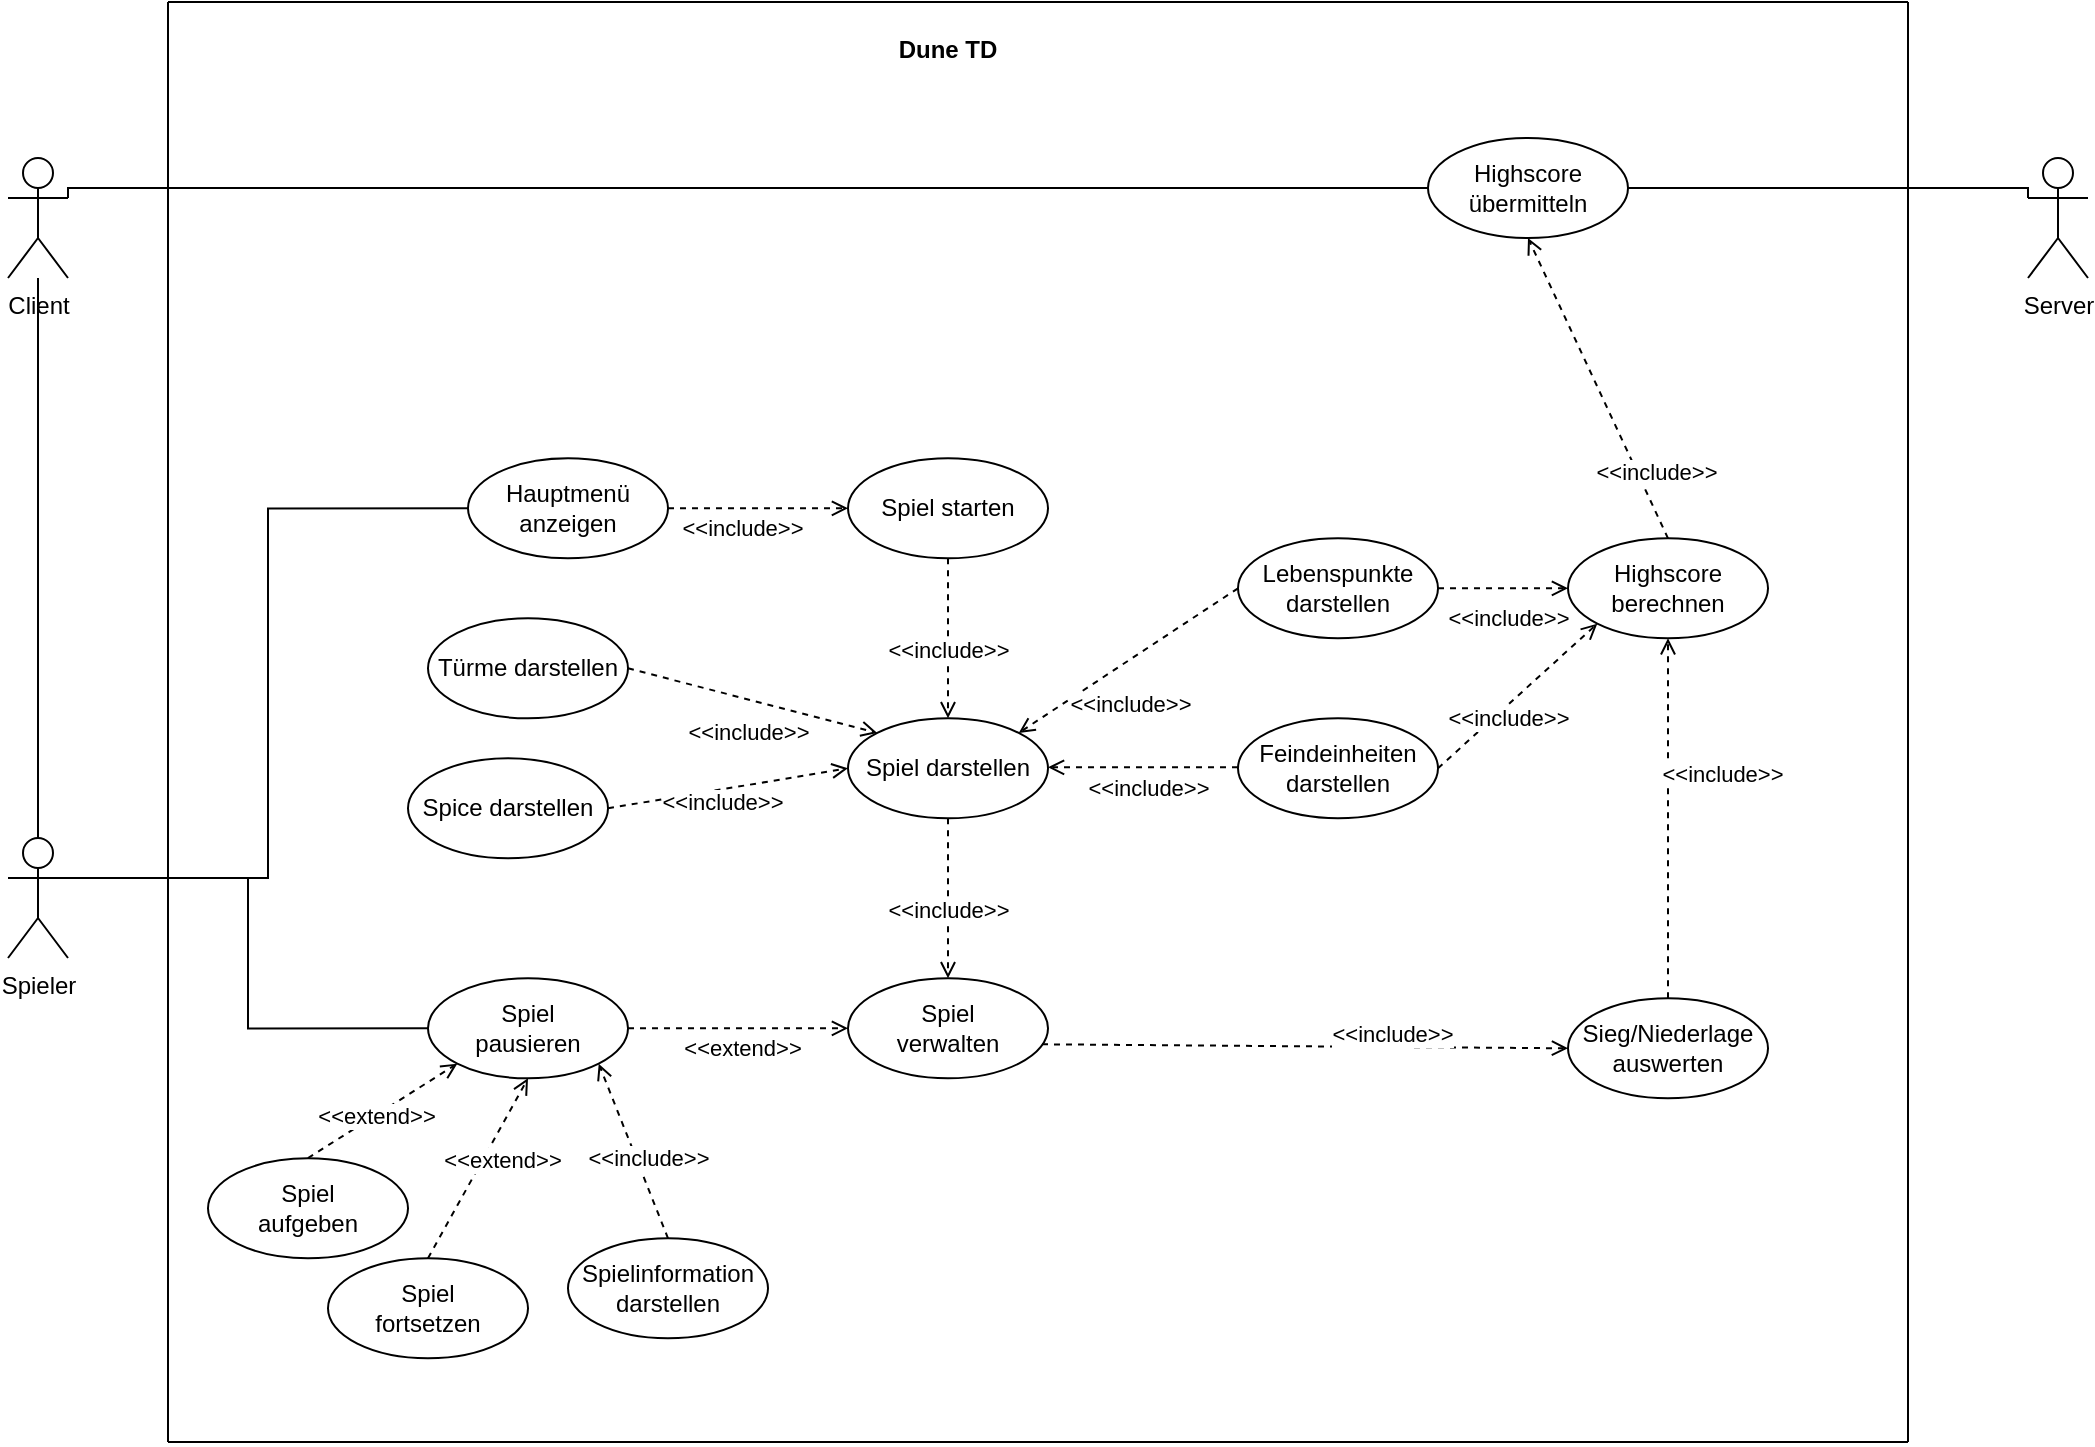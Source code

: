 <mxfile version="15.7.4" type="github">
  <diagram name="Page-1" id="e7e014a7-5840-1c2e-5031-d8a46d1fe8dd">
    <mxGraphModel dx="1422" dy="755" grid="1" gridSize="10" guides="1" tooltips="1" connect="1" arrows="1" fold="1" page="1" pageScale="1" pageWidth="1169" pageHeight="826" background="none" math="0" shadow="0">
      <root>
        <mxCell id="0" />
        <mxCell id="1" parent="0" />
        <mxCell id="jkCZveZD26y1BfdMxYiz-46" value="Server" style="shape=umlActor;verticalLabelPosition=bottom;verticalAlign=top;html=1;" parent="1" vertex="1">
          <mxGeometry x="1050" y="118" width="30" height="60" as="geometry" />
        </mxCell>
        <mxCell id="jkCZveZD26y1BfdMxYiz-101" style="edgeStyle=orthogonalEdgeStyle;rounded=0;orthogonalLoop=1;jettySize=auto;html=1;exitX=1;exitY=0.333;exitDx=0;exitDy=0;exitPerimeter=0;entryX=0;entryY=0.5;entryDx=0;entryDy=0;endArrow=none;endFill=0;" parent="1" source="jkCZveZD26y1BfdMxYiz-47" target="jkCZveZD26y1BfdMxYiz-100" edge="1">
          <mxGeometry relative="1" as="geometry">
            <Array as="points">
              <mxPoint x="70" y="133" />
            </Array>
          </mxGeometry>
        </mxCell>
        <mxCell id="jkCZveZD26y1BfdMxYiz-47" value="&lt;div&gt;Client&lt;/div&gt;&lt;div&gt;&lt;br&gt;&lt;/div&gt;" style="shape=umlActor;verticalLabelPosition=bottom;verticalAlign=top;html=1;" parent="1" vertex="1">
          <mxGeometry x="40" y="118" width="30" height="60" as="geometry" />
        </mxCell>
        <mxCell id="jkCZveZD26y1BfdMxYiz-57" style="edgeStyle=orthogonalEdgeStyle;rounded=0;orthogonalLoop=1;jettySize=auto;html=1;exitX=0.5;exitY=0;exitDx=0;exitDy=0;exitPerimeter=0;endArrow=none;endFill=0;" parent="1" source="jkCZveZD26y1BfdMxYiz-48" target="jkCZveZD26y1BfdMxYiz-47" edge="1">
          <mxGeometry relative="1" as="geometry" />
        </mxCell>
        <mxCell id="jkCZveZD26y1BfdMxYiz-58" style="edgeStyle=orthogonalEdgeStyle;rounded=0;orthogonalLoop=1;jettySize=auto;html=1;exitX=1;exitY=0.333;exitDx=0;exitDy=0;exitPerimeter=0;entryX=0;entryY=0.5;entryDx=0;entryDy=0;endArrow=none;endFill=0;" parent="1" source="jkCZveZD26y1BfdMxYiz-48" target="jkCZveZD26y1BfdMxYiz-51" edge="1">
          <mxGeometry relative="1" as="geometry" />
        </mxCell>
        <mxCell id="jkCZveZD26y1BfdMxYiz-83" style="edgeStyle=orthogonalEdgeStyle;rounded=0;orthogonalLoop=1;jettySize=auto;html=1;exitX=1;exitY=0.333;exitDx=0;exitDy=0;exitPerimeter=0;entryX=0;entryY=0.5;entryDx=0;entryDy=0;endArrow=none;endFill=0;" parent="1" source="jkCZveZD26y1BfdMxYiz-48" target="jkCZveZD26y1BfdMxYiz-70" edge="1">
          <mxGeometry relative="1" as="geometry" />
        </mxCell>
        <mxCell id="jkCZveZD26y1BfdMxYiz-48" value="Spieler" style="shape=umlActor;verticalLabelPosition=bottom;verticalAlign=top;html=1;" parent="1" vertex="1">
          <mxGeometry x="40" y="458" width="30" height="60" as="geometry" />
        </mxCell>
        <mxCell id="jkCZveZD26y1BfdMxYiz-49" value="Spiel starten" style="ellipse;whiteSpace=wrap;html=1;" parent="1" vertex="1">
          <mxGeometry x="460" y="268.15" width="100" height="50" as="geometry" />
        </mxCell>
        <mxCell id="jkCZveZD26y1BfdMxYiz-50" value="&lt;div&gt;Spiel&lt;/div&gt;&lt;div&gt;verwalten&lt;br&gt;&lt;/div&gt;" style="ellipse;whiteSpace=wrap;html=1;" parent="1" vertex="1">
          <mxGeometry x="460" y="528.15" width="100" height="50" as="geometry" />
        </mxCell>
        <mxCell id="jkCZveZD26y1BfdMxYiz-51" value="&lt;div&gt;Hauptmenü anzeigen&lt;/div&gt;" style="ellipse;whiteSpace=wrap;html=1;" parent="1" vertex="1">
          <mxGeometry x="270" y="268.15" width="100" height="50" as="geometry" />
        </mxCell>
        <mxCell id="jkCZveZD26y1BfdMxYiz-52" value="Türme darstellen" style="ellipse;whiteSpace=wrap;html=1;" parent="1" vertex="1">
          <mxGeometry x="250" y="348.15" width="100" height="50" as="geometry" />
        </mxCell>
        <mxCell id="jkCZveZD26y1BfdMxYiz-53" value="Spice darstellen" style="ellipse;whiteSpace=wrap;html=1;" parent="1" vertex="1">
          <mxGeometry x="240" y="418.15" width="100" height="50" as="geometry" />
        </mxCell>
        <mxCell id="jkCZveZD26y1BfdMxYiz-54" value="Lebenspunkte darstellen" style="ellipse;whiteSpace=wrap;html=1;" parent="1" vertex="1">
          <mxGeometry x="655" y="308.15" width="100" height="50" as="geometry" />
        </mxCell>
        <mxCell id="jkCZveZD26y1BfdMxYiz-55" value="Spiel darstellen" style="ellipse;whiteSpace=wrap;html=1;" parent="1" vertex="1">
          <mxGeometry x="460" y="398.15" width="100" height="50" as="geometry" />
        </mxCell>
        <mxCell id="jkCZveZD26y1BfdMxYiz-60" value="" style="endArrow=open;html=1;rounded=0;exitX=1;exitY=0.5;exitDx=0;exitDy=0;entryX=0;entryY=0.5;entryDx=0;entryDy=0;dashed=1;endFill=0;" parent="1" source="jkCZveZD26y1BfdMxYiz-51" target="jkCZveZD26y1BfdMxYiz-49" edge="1">
          <mxGeometry width="50" height="50" relative="1" as="geometry">
            <mxPoint x="620" y="318.15" as="sourcePoint" />
            <mxPoint x="670" y="268.15" as="targetPoint" />
          </mxGeometry>
        </mxCell>
        <mxCell id="jkCZveZD26y1BfdMxYiz-61" value="&amp;lt;&amp;lt;include&amp;gt;&amp;gt;" style="edgeLabel;html=1;align=center;verticalAlign=middle;resizable=0;points=[];" parent="jkCZveZD26y1BfdMxYiz-60" vertex="1" connectable="0">
          <mxGeometry x="0.327" relative="1" as="geometry">
            <mxPoint x="-23" y="10" as="offset" />
          </mxGeometry>
        </mxCell>
        <mxCell id="jkCZveZD26y1BfdMxYiz-62" value="" style="endArrow=open;html=1;rounded=0;exitX=0.5;exitY=1;exitDx=0;exitDy=0;entryX=0.5;entryY=0;entryDx=0;entryDy=0;dashed=1;endFill=0;" parent="1" source="jkCZveZD26y1BfdMxYiz-49" target="jkCZveZD26y1BfdMxYiz-55" edge="1">
          <mxGeometry width="50" height="50" relative="1" as="geometry">
            <mxPoint x="360" y="298.15" as="sourcePoint" />
            <mxPoint x="470" y="298.15" as="targetPoint" />
          </mxGeometry>
        </mxCell>
        <mxCell id="jkCZveZD26y1BfdMxYiz-63" value="&amp;lt;&amp;lt;include&amp;gt;&amp;gt;" style="edgeLabel;html=1;align=center;verticalAlign=middle;resizable=0;points=[];" parent="jkCZveZD26y1BfdMxYiz-62" vertex="1" connectable="0">
          <mxGeometry x="0.327" relative="1" as="geometry">
            <mxPoint y="-7" as="offset" />
          </mxGeometry>
        </mxCell>
        <mxCell id="jkCZveZD26y1BfdMxYiz-64" value="" style="endArrow=open;html=1;rounded=0;exitX=1;exitY=0.5;exitDx=0;exitDy=0;entryX=0;entryY=0.5;entryDx=0;entryDy=0;dashed=1;endFill=0;" parent="1" source="jkCZveZD26y1BfdMxYiz-53" target="jkCZveZD26y1BfdMxYiz-55" edge="1">
          <mxGeometry width="50" height="50" relative="1" as="geometry">
            <mxPoint x="350" y="428.15" as="sourcePoint" />
            <mxPoint x="460" y="428.15" as="targetPoint" />
          </mxGeometry>
        </mxCell>
        <mxCell id="jkCZveZD26y1BfdMxYiz-65" value="&amp;lt;&amp;lt;include&amp;gt;&amp;gt;" style="edgeLabel;html=1;align=center;verticalAlign=middle;resizable=0;points=[];" parent="jkCZveZD26y1BfdMxYiz-64" vertex="1" connectable="0">
          <mxGeometry x="0.327" relative="1" as="geometry">
            <mxPoint x="-23" y="10" as="offset" />
          </mxGeometry>
        </mxCell>
        <mxCell id="jkCZveZD26y1BfdMxYiz-66" value="" style="endArrow=open;html=1;rounded=0;exitX=1;exitY=0.5;exitDx=0;exitDy=0;entryX=0;entryY=0;entryDx=0;entryDy=0;dashed=1;endFill=0;" parent="1" source="jkCZveZD26y1BfdMxYiz-52" target="jkCZveZD26y1BfdMxYiz-55" edge="1">
          <mxGeometry width="50" height="50" relative="1" as="geometry">
            <mxPoint x="360" y="357.65" as="sourcePoint" />
            <mxPoint x="470" y="357.65" as="targetPoint" />
          </mxGeometry>
        </mxCell>
        <mxCell id="jkCZveZD26y1BfdMxYiz-67" value="&amp;lt;&amp;lt;include&amp;gt;&amp;gt;" style="edgeLabel;html=1;align=center;verticalAlign=middle;resizable=0;points=[];" parent="jkCZveZD26y1BfdMxYiz-66" vertex="1" connectable="0">
          <mxGeometry x="0.327" relative="1" as="geometry">
            <mxPoint x="-23" y="10" as="offset" />
          </mxGeometry>
        </mxCell>
        <mxCell id="jkCZveZD26y1BfdMxYiz-70" value="&lt;div&gt;Spiel&lt;/div&gt;&lt;div&gt;pausieren&lt;/div&gt;" style="ellipse;whiteSpace=wrap;html=1;" parent="1" vertex="1">
          <mxGeometry x="250" y="528.15" width="100" height="50" as="geometry" />
        </mxCell>
        <mxCell id="jkCZveZD26y1BfdMxYiz-71" value="&lt;div&gt;Sieg/Niederlage&lt;/div&gt;&lt;div&gt;auswerten&lt;br&gt;&lt;/div&gt;" style="ellipse;whiteSpace=wrap;html=1;" parent="1" vertex="1">
          <mxGeometry x="820" y="538.15" width="100" height="50" as="geometry" />
        </mxCell>
        <mxCell id="jkCZveZD26y1BfdMxYiz-72" value="" style="endArrow=open;html=1;rounded=0;exitX=0.5;exitY=1;exitDx=0;exitDy=0;entryX=0.5;entryY=0;entryDx=0;entryDy=0;dashed=1;endFill=0;" parent="1" source="jkCZveZD26y1BfdMxYiz-55" target="jkCZveZD26y1BfdMxYiz-50" edge="1">
          <mxGeometry width="50" height="50" relative="1" as="geometry">
            <mxPoint x="590" y="448.15" as="sourcePoint" />
            <mxPoint x="590" y="528.15" as="targetPoint" />
          </mxGeometry>
        </mxCell>
        <mxCell id="jkCZveZD26y1BfdMxYiz-73" value="&amp;lt;&amp;lt;include&amp;gt;&amp;gt;" style="edgeLabel;html=1;align=center;verticalAlign=middle;resizable=0;points=[];" parent="jkCZveZD26y1BfdMxYiz-72" vertex="1" connectable="0">
          <mxGeometry x="0.327" relative="1" as="geometry">
            <mxPoint y="-7" as="offset" />
          </mxGeometry>
        </mxCell>
        <mxCell id="jkCZveZD26y1BfdMxYiz-74" value="" style="endArrow=open;html=1;rounded=0;exitX=1;exitY=0.5;exitDx=0;exitDy=0;entryX=0;entryY=0.5;entryDx=0;entryDy=0;dashed=1;endFill=0;" parent="1" source="jkCZveZD26y1BfdMxYiz-70" target="jkCZveZD26y1BfdMxYiz-50" edge="1">
          <mxGeometry width="50" height="50" relative="1" as="geometry">
            <mxPoint x="370" y="538.15" as="sourcePoint" />
            <mxPoint x="494.645" y="570.472" as="targetPoint" />
          </mxGeometry>
        </mxCell>
        <mxCell id="jkCZveZD26y1BfdMxYiz-75" value="&amp;lt;&amp;lt;extend&amp;gt;&amp;gt;" style="edgeLabel;html=1;align=center;verticalAlign=middle;resizable=0;points=[];" parent="jkCZveZD26y1BfdMxYiz-74" vertex="1" connectable="0">
          <mxGeometry x="0.327" relative="1" as="geometry">
            <mxPoint x="-16" y="10" as="offset" />
          </mxGeometry>
        </mxCell>
        <mxCell id="jkCZveZD26y1BfdMxYiz-76" value="&lt;div&gt;Spiel&lt;/div&gt;&lt;div&gt;aufgeben&lt;br&gt;&lt;/div&gt;" style="ellipse;whiteSpace=wrap;html=1;" parent="1" vertex="1">
          <mxGeometry x="140" y="618.15" width="100" height="50" as="geometry" />
        </mxCell>
        <mxCell id="jkCZveZD26y1BfdMxYiz-77" value="&lt;div&gt;Spiel&lt;/div&gt;&lt;div&gt;fortsetzen&lt;br&gt;&lt;/div&gt;" style="ellipse;whiteSpace=wrap;html=1;" parent="1" vertex="1">
          <mxGeometry x="200" y="668.15" width="100" height="50" as="geometry" />
        </mxCell>
        <mxCell id="jkCZveZD26y1BfdMxYiz-78" value="" style="endArrow=open;html=1;rounded=0;entryX=0;entryY=1;entryDx=0;entryDy=0;dashed=1;endFill=0;" parent="1" target="jkCZveZD26y1BfdMxYiz-70" edge="1">
          <mxGeometry width="50" height="50" relative="1" as="geometry">
            <mxPoint x="190" y="618" as="sourcePoint" />
            <mxPoint x="220" y="578.15" as="targetPoint" />
          </mxGeometry>
        </mxCell>
        <mxCell id="jkCZveZD26y1BfdMxYiz-79" value="&amp;lt;&amp;lt;extend&amp;gt;&amp;gt;" style="edgeLabel;html=1;align=center;verticalAlign=middle;resizable=0;points=[];" parent="jkCZveZD26y1BfdMxYiz-78" vertex="1" connectable="0">
          <mxGeometry x="0.327" relative="1" as="geometry">
            <mxPoint x="-16" y="10" as="offset" />
          </mxGeometry>
        </mxCell>
        <mxCell id="jkCZveZD26y1BfdMxYiz-80" value="" style="endArrow=open;html=1;rounded=0;exitX=0.5;exitY=0;exitDx=0;exitDy=0;entryX=0.5;entryY=1;entryDx=0;entryDy=0;dashed=1;endFill=0;" parent="1" source="jkCZveZD26y1BfdMxYiz-77" target="jkCZveZD26y1BfdMxYiz-70" edge="1">
          <mxGeometry width="50" height="50" relative="1" as="geometry">
            <mxPoint x="370" y="573.15" as="sourcePoint" />
            <mxPoint x="480" y="573.15" as="targetPoint" />
          </mxGeometry>
        </mxCell>
        <mxCell id="jkCZveZD26y1BfdMxYiz-81" value="&amp;lt;&amp;lt;extend&amp;gt;&amp;gt;" style="edgeLabel;html=1;align=center;verticalAlign=middle;resizable=0;points=[];" parent="jkCZveZD26y1BfdMxYiz-80" vertex="1" connectable="0">
          <mxGeometry x="0.327" relative="1" as="geometry">
            <mxPoint x="3" y="10" as="offset" />
          </mxGeometry>
        </mxCell>
        <mxCell id="jkCZveZD26y1BfdMxYiz-84" value="&lt;div&gt;Spielinformation&lt;/div&gt;&lt;div&gt;darstellen&lt;br&gt;&lt;/div&gt;" style="ellipse;whiteSpace=wrap;html=1;" parent="1" vertex="1">
          <mxGeometry x="320" y="658.15" width="100" height="50" as="geometry" />
        </mxCell>
        <mxCell id="jkCZveZD26y1BfdMxYiz-85" value="" style="endArrow=open;html=1;rounded=0;exitX=0.5;exitY=0;exitDx=0;exitDy=0;entryX=1;entryY=1;entryDx=0;entryDy=0;dashed=1;endFill=0;" parent="1" source="jkCZveZD26y1BfdMxYiz-84" target="jkCZveZD26y1BfdMxYiz-70" edge="1">
          <mxGeometry width="50" height="50" relative="1" as="geometry">
            <mxPoint x="380" y="628.15" as="sourcePoint" />
            <mxPoint x="500" y="608.15" as="targetPoint" />
          </mxGeometry>
        </mxCell>
        <mxCell id="jkCZveZD26y1BfdMxYiz-86" value="&amp;lt;&amp;lt;include&amp;gt;&amp;gt;" style="edgeLabel;html=1;align=center;verticalAlign=middle;resizable=0;points=[];" parent="jkCZveZD26y1BfdMxYiz-85" vertex="1" connectable="0">
          <mxGeometry x="0.327" relative="1" as="geometry">
            <mxPoint x="13" y="18" as="offset" />
          </mxGeometry>
        </mxCell>
        <mxCell id="jkCZveZD26y1BfdMxYiz-87" value="" style="endArrow=open;html=1;rounded=0;exitX=0.97;exitY=0.66;exitDx=0;exitDy=0;entryX=0;entryY=0.5;entryDx=0;entryDy=0;dashed=1;endFill=0;exitPerimeter=0;" parent="1" source="jkCZveZD26y1BfdMxYiz-50" target="jkCZveZD26y1BfdMxYiz-71" edge="1">
          <mxGeometry width="50" height="50" relative="1" as="geometry">
            <mxPoint x="590" y="588.15" as="sourcePoint" />
            <mxPoint x="590" y="668.15" as="targetPoint" />
          </mxGeometry>
        </mxCell>
        <mxCell id="jkCZveZD26y1BfdMxYiz-88" value="&amp;lt;&amp;lt;include&amp;gt;&amp;gt;" style="edgeLabel;html=1;align=center;verticalAlign=middle;resizable=0;points=[];" parent="jkCZveZD26y1BfdMxYiz-87" vertex="1" connectable="0">
          <mxGeometry x="0.327" relative="1" as="geometry">
            <mxPoint y="-7" as="offset" />
          </mxGeometry>
        </mxCell>
        <mxCell id="jkCZveZD26y1BfdMxYiz-89" value="Highscore berechnen" style="ellipse;whiteSpace=wrap;html=1;" parent="1" vertex="1">
          <mxGeometry x="820" y="308.15" width="100" height="50" as="geometry" />
        </mxCell>
        <mxCell id="jkCZveZD26y1BfdMxYiz-90" value="" style="endArrow=open;html=1;rounded=0;entryX=0;entryY=0.5;entryDx=0;entryDy=0;dashed=1;endFill=0;exitX=1;exitY=0.5;exitDx=0;exitDy=0;" parent="1" source="jkCZveZD26y1BfdMxYiz-54" target="jkCZveZD26y1BfdMxYiz-89" edge="1">
          <mxGeometry width="50" height="50" relative="1" as="geometry">
            <mxPoint x="870" y="448.15" as="sourcePoint" />
            <mxPoint x="750" y="468.15" as="targetPoint" />
          </mxGeometry>
        </mxCell>
        <mxCell id="jkCZveZD26y1BfdMxYiz-91" value="&amp;lt;&amp;lt;include&amp;gt;&amp;gt;" style="edgeLabel;html=1;align=center;verticalAlign=middle;resizable=0;points=[];" parent="jkCZveZD26y1BfdMxYiz-90" vertex="1" connectable="0">
          <mxGeometry x="0.327" relative="1" as="geometry">
            <mxPoint x="-8" y="15" as="offset" />
          </mxGeometry>
        </mxCell>
        <mxCell id="jkCZveZD26y1BfdMxYiz-92" value="" style="endArrow=open;html=1;rounded=0;exitX=0.5;exitY=0;exitDx=0;exitDy=0;entryX=0.5;entryY=1;entryDx=0;entryDy=0;dashed=1;endFill=0;" parent="1" source="jkCZveZD26y1BfdMxYiz-71" target="jkCZveZD26y1BfdMxYiz-89" edge="1">
          <mxGeometry width="50" height="50" relative="1" as="geometry">
            <mxPoint x="700" y="423.15" as="sourcePoint" />
            <mxPoint x="580" y="443.15" as="targetPoint" />
          </mxGeometry>
        </mxCell>
        <mxCell id="jkCZveZD26y1BfdMxYiz-93" value="&amp;lt;&amp;lt;include&amp;gt;&amp;gt;" style="edgeLabel;html=1;align=center;verticalAlign=middle;resizable=0;points=[];" parent="jkCZveZD26y1BfdMxYiz-92" vertex="1" connectable="0">
          <mxGeometry x="0.327" relative="1" as="geometry">
            <mxPoint x="27" y="7" as="offset" />
          </mxGeometry>
        </mxCell>
        <mxCell id="jkCZveZD26y1BfdMxYiz-94" value="Feindeinheiten darstellen" style="ellipse;whiteSpace=wrap;html=1;" parent="1" vertex="1">
          <mxGeometry x="655" y="398.15" width="100" height="50" as="geometry" />
        </mxCell>
        <mxCell id="jkCZveZD26y1BfdMxYiz-97" value="" style="endArrow=open;html=1;rounded=0;exitX=1;exitY=0.5;exitDx=0;exitDy=0;entryX=0;entryY=1;entryDx=0;entryDy=0;dashed=1;endFill=0;" parent="1" source="jkCZveZD26y1BfdMxYiz-94" target="jkCZveZD26y1BfdMxYiz-89" edge="1">
          <mxGeometry width="50" height="50" relative="1" as="geometry">
            <mxPoint x="577" y="581.15" as="sourcePoint" />
            <mxPoint x="840" y="583.15" as="targetPoint" />
          </mxGeometry>
        </mxCell>
        <mxCell id="jkCZveZD26y1BfdMxYiz-98" value="&amp;lt;&amp;lt;include&amp;gt;&amp;gt;" style="edgeLabel;html=1;align=center;verticalAlign=middle;resizable=0;points=[];" parent="jkCZveZD26y1BfdMxYiz-97" vertex="1" connectable="0">
          <mxGeometry x="0.327" relative="1" as="geometry">
            <mxPoint x="-18" y="23" as="offset" />
          </mxGeometry>
        </mxCell>
        <mxCell id="jkCZveZD26y1BfdMxYiz-102" style="edgeStyle=orthogonalEdgeStyle;rounded=0;orthogonalLoop=1;jettySize=auto;html=1;exitX=1;exitY=0.5;exitDx=0;exitDy=0;entryX=0;entryY=0.333;entryDx=0;entryDy=0;entryPerimeter=0;endArrow=none;endFill=0;" parent="1" source="jkCZveZD26y1BfdMxYiz-100" target="jkCZveZD26y1BfdMxYiz-46" edge="1">
          <mxGeometry relative="1" as="geometry">
            <Array as="points">
              <mxPoint x="1050" y="133" />
            </Array>
          </mxGeometry>
        </mxCell>
        <mxCell id="jkCZveZD26y1BfdMxYiz-100" value="Highscore übermitteln" style="ellipse;whiteSpace=wrap;html=1;" parent="1" vertex="1">
          <mxGeometry x="750" y="108" width="100" height="50" as="geometry" />
        </mxCell>
        <mxCell id="jkCZveZD26y1BfdMxYiz-103" value="" style="endArrow=open;html=1;rounded=0;exitX=0.5;exitY=0;exitDx=0;exitDy=0;entryX=0.5;entryY=1;entryDx=0;entryDy=0;dashed=1;endFill=0;" parent="1" source="jkCZveZD26y1BfdMxYiz-89" target="jkCZveZD26y1BfdMxYiz-100" edge="1">
          <mxGeometry width="50" height="50" relative="1" as="geometry">
            <mxPoint x="810" y="558" as="sourcePoint" />
            <mxPoint x="810" y="378" as="targetPoint" />
          </mxGeometry>
        </mxCell>
        <mxCell id="jkCZveZD26y1BfdMxYiz-104" value="&amp;lt;&amp;lt;include&amp;gt;&amp;gt;" style="edgeLabel;html=1;align=center;verticalAlign=middle;resizable=0;points=[];" parent="jkCZveZD26y1BfdMxYiz-103" vertex="1" connectable="0">
          <mxGeometry x="0.327" relative="1" as="geometry">
            <mxPoint x="40" y="66" as="offset" />
          </mxGeometry>
        </mxCell>
        <mxCell id="jkCZveZD26y1BfdMxYiz-105" value="" style="endArrow=none;html=1;rounded=0;" parent="1" edge="1">
          <mxGeometry width="50" height="50" relative="1" as="geometry">
            <mxPoint x="120" y="760" as="sourcePoint" />
            <mxPoint x="120" y="40" as="targetPoint" />
          </mxGeometry>
        </mxCell>
        <mxCell id="jkCZveZD26y1BfdMxYiz-108" value="" style="endArrow=none;html=1;rounded=0;" parent="1" edge="1">
          <mxGeometry width="50" height="50" relative="1" as="geometry">
            <mxPoint x="990" y="760" as="sourcePoint" />
            <mxPoint x="120" y="760" as="targetPoint" />
          </mxGeometry>
        </mxCell>
        <mxCell id="jkCZveZD26y1BfdMxYiz-109" value="" style="endArrow=none;html=1;rounded=0;" parent="1" edge="1">
          <mxGeometry width="50" height="50" relative="1" as="geometry">
            <mxPoint x="990" y="40" as="sourcePoint" />
            <mxPoint x="120" y="40" as="targetPoint" />
          </mxGeometry>
        </mxCell>
        <mxCell id="jkCZveZD26y1BfdMxYiz-110" value="" style="endArrow=none;html=1;rounded=0;" parent="1" edge="1">
          <mxGeometry width="50" height="50" relative="1" as="geometry">
            <mxPoint x="990" y="760" as="sourcePoint" />
            <mxPoint x="990" y="40" as="targetPoint" />
          </mxGeometry>
        </mxCell>
        <mxCell id="jkCZveZD26y1BfdMxYiz-111" value="Dune TD" style="text;align=center;fontStyle=1;verticalAlign=middle;spacingLeft=3;spacingRight=3;strokeColor=none;rotatable=0;points=[[0,0.5],[1,0.5]];portConstraint=eastwest;" parent="1" vertex="1">
          <mxGeometry x="470" y="50" width="80" height="26" as="geometry" />
        </mxCell>
        <mxCell id="ZUByXBqeYzaR9BXKlt6s-1" value="" style="endArrow=open;html=1;rounded=0;exitX=0;exitY=0.5;exitDx=0;exitDy=0;dashed=1;endFill=0;entryX=1;entryY=0.5;entryDx=0;entryDy=0;" edge="1" parent="1">
          <mxGeometry width="50" height="50" relative="1" as="geometry">
            <mxPoint x="655" y="422.65" as="sourcePoint" />
            <mxPoint x="560" y="422.65" as="targetPoint" />
          </mxGeometry>
        </mxCell>
        <mxCell id="ZUByXBqeYzaR9BXKlt6s-2" value="&amp;lt;&amp;lt;include&amp;gt;&amp;gt;" style="edgeLabel;html=1;align=center;verticalAlign=middle;resizable=0;points=[];" vertex="1" connectable="0" parent="ZUByXBqeYzaR9BXKlt6s-1">
          <mxGeometry x="0.327" relative="1" as="geometry">
            <mxPoint x="18" y="10" as="offset" />
          </mxGeometry>
        </mxCell>
        <mxCell id="ZUByXBqeYzaR9BXKlt6s-3" value="" style="endArrow=open;html=1;rounded=0;exitX=0;exitY=0.5;exitDx=0;exitDy=0;dashed=1;endFill=0;entryX=1;entryY=0;entryDx=0;entryDy=0;" edge="1" parent="1" source="jkCZveZD26y1BfdMxYiz-54" target="jkCZveZD26y1BfdMxYiz-55">
          <mxGeometry width="50" height="50" relative="1" as="geometry">
            <mxPoint x="665" y="432.65" as="sourcePoint" />
            <mxPoint x="570" y="432.65" as="targetPoint" />
          </mxGeometry>
        </mxCell>
        <mxCell id="ZUByXBqeYzaR9BXKlt6s-4" value="&amp;lt;&amp;lt;include&amp;gt;&amp;gt;" style="edgeLabel;html=1;align=center;verticalAlign=middle;resizable=0;points=[];" vertex="1" connectable="0" parent="ZUByXBqeYzaR9BXKlt6s-3">
          <mxGeometry x="0.327" relative="1" as="geometry">
            <mxPoint x="18" y="10" as="offset" />
          </mxGeometry>
        </mxCell>
      </root>
    </mxGraphModel>
  </diagram>
</mxfile>
